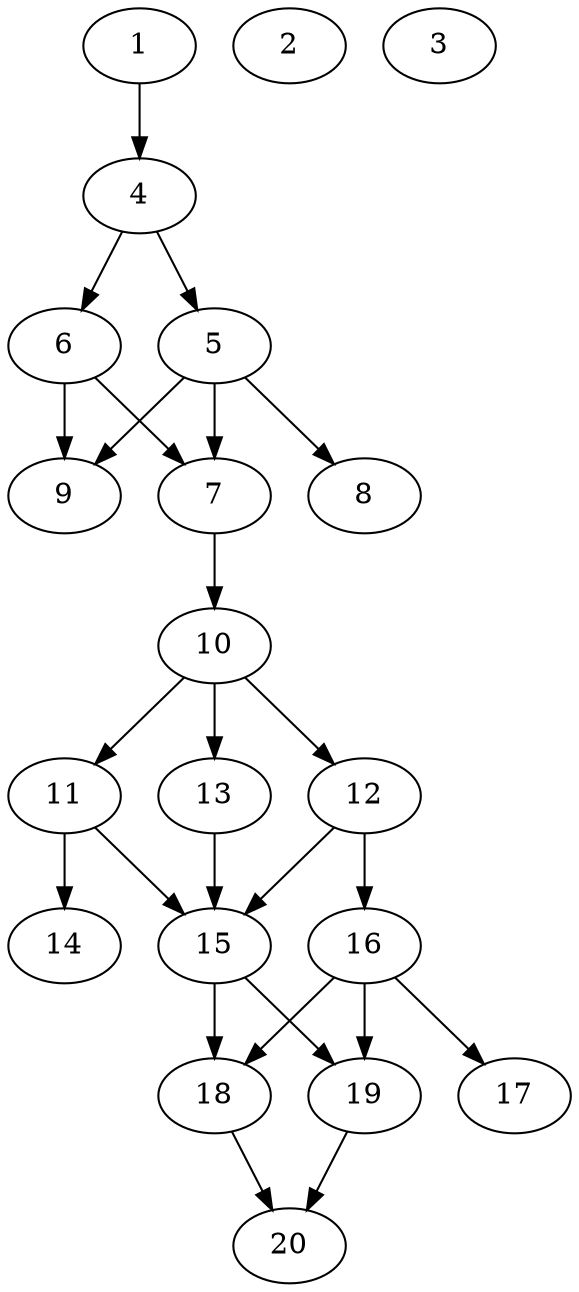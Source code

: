 // DAG automatically generated by daggen at Sat Jul 27 15:36:23 2019
// ./daggen --dot -n 20 --ccr 0.5 --fat 0.4 --regular 0.5 --density 0.7 --mindata 5242880 --maxdata 52428800 
digraph G {
  1 [size="79333376", alpha="0.09", expect_size="39666688"] 
  1 -> 4 [size ="39666688"]
  2 [size="31012864", alpha="0.06", expect_size="15506432"] 
  3 [size="47968256", alpha="0.11", expect_size="23984128"] 
  4 [size="31950848", alpha="0.16", expect_size="15975424"] 
  4 -> 5 [size ="15975424"]
  4 -> 6 [size ="15975424"]
  5 [size="20260864", alpha="0.18", expect_size="10130432"] 
  5 -> 7 [size ="10130432"]
  5 -> 8 [size ="10130432"]
  5 -> 9 [size ="10130432"]
  6 [size="49129472", alpha="0.18", expect_size="24564736"] 
  6 -> 7 [size ="24564736"]
  6 -> 9 [size ="24564736"]
  7 [size="29233152", alpha="0.04", expect_size="14616576"] 
  7 -> 10 [size ="14616576"]
  8 [size="13381632", alpha="0.04", expect_size="6690816"] 
  9 [size="32339968", alpha="0.05", expect_size="16169984"] 
  10 [size="80955392", alpha="0.19", expect_size="40477696"] 
  10 -> 11 [size ="40477696"]
  10 -> 12 [size ="40477696"]
  10 -> 13 [size ="40477696"]
  11 [size="46082048", alpha="0.07", expect_size="23041024"] 
  11 -> 14 [size ="23041024"]
  11 -> 15 [size ="23041024"]
  12 [size="87889920", alpha="0.14", expect_size="43944960"] 
  12 -> 15 [size ="43944960"]
  12 -> 16 [size ="43944960"]
  13 [size="19568640", alpha="0.02", expect_size="9784320"] 
  13 -> 15 [size ="9784320"]
  14 [size="73504768", alpha="0.10", expect_size="36752384"] 
  15 [size="53733376", alpha="0.15", expect_size="26866688"] 
  15 -> 18 [size ="26866688"]
  15 -> 19 [size ="26866688"]
  16 [size="45580288", alpha="0.03", expect_size="22790144"] 
  16 -> 17 [size ="22790144"]
  16 -> 18 [size ="22790144"]
  16 -> 19 [size ="22790144"]
  17 [size="35092480", alpha="0.15", expect_size="17546240"] 
  18 [size="54335488", alpha="0.01", expect_size="27167744"] 
  18 -> 20 [size ="27167744"]
  19 [size="73588736", alpha="0.17", expect_size="36794368"] 
  19 -> 20 [size ="36794368"]
  20 [size="98725888", alpha="0.10", expect_size="49362944"] 
}
